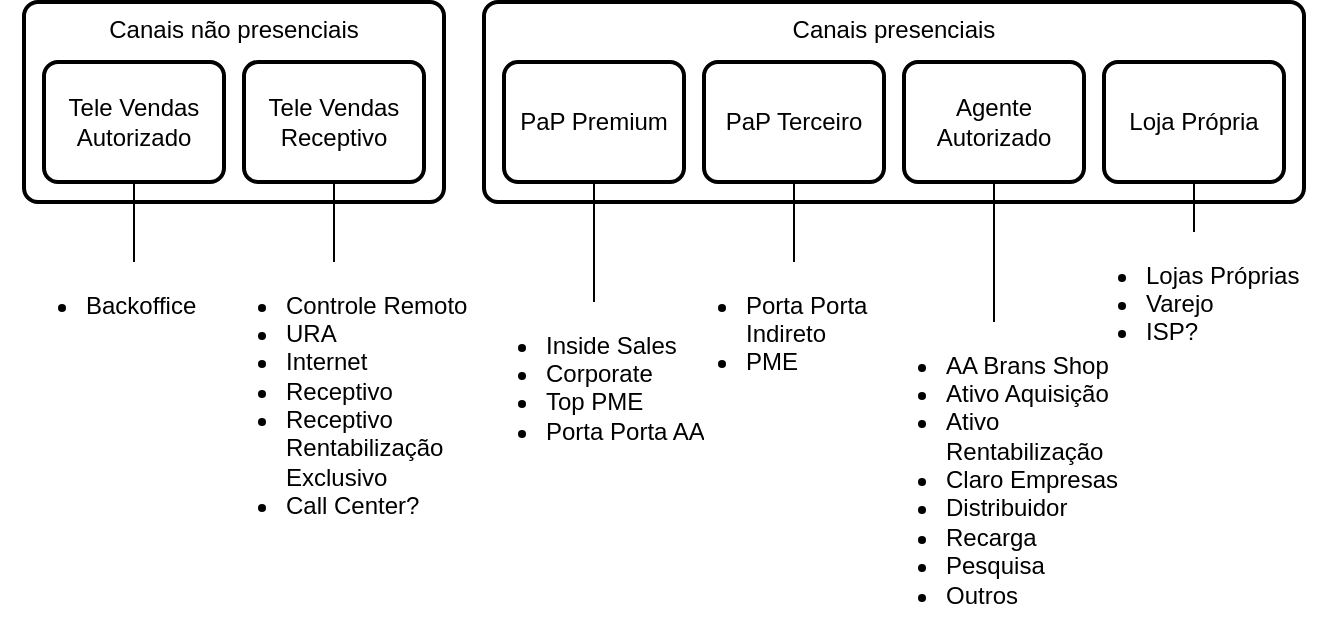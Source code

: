 <mxfile version="22.0.0" type="github" pages="2">
  <diagram name="Canais de venda" id="g_4XjmsVVV43hASZV-fC">
    <mxGraphModel dx="1050" dy="542" grid="1" gridSize="10" guides="1" tooltips="1" connect="1" arrows="1" fold="1" page="1" pageScale="1" pageWidth="827" pageHeight="1169" math="0" shadow="0">
      <root>
        <mxCell id="0" />
        <mxCell id="1" parent="0" />
        <mxCell id="BqCGBXQfrdc7MRANB-_5-2" value="Canais não presenciais" style="rounded=1;whiteSpace=wrap;html=1;absoluteArcSize=1;arcSize=14;strokeWidth=2;horizontal=1;verticalAlign=top;" parent="1" vertex="1">
          <mxGeometry x="30" y="30" width="210" height="100" as="geometry" />
        </mxCell>
        <mxCell id="BqCGBXQfrdc7MRANB-_5-3" value="Tele Vendas Autorizado" style="rounded=1;whiteSpace=wrap;html=1;absoluteArcSize=1;arcSize=14;strokeWidth=2;" parent="1" vertex="1">
          <mxGeometry x="40" y="60" width="90" height="60" as="geometry" />
        </mxCell>
        <mxCell id="BqCGBXQfrdc7MRANB-_5-4" value="Tele Vendas Receptivo" style="rounded=1;whiteSpace=wrap;html=1;absoluteArcSize=1;arcSize=14;strokeWidth=2;" parent="1" vertex="1">
          <mxGeometry x="140" y="60" width="90" height="60" as="geometry" />
        </mxCell>
        <mxCell id="BqCGBXQfrdc7MRANB-_5-5" value="Canais presenciais" style="rounded=1;whiteSpace=wrap;html=1;absoluteArcSize=1;arcSize=14;strokeWidth=2;horizontal=1;verticalAlign=top;" parent="1" vertex="1">
          <mxGeometry x="260" y="30" width="410" height="100" as="geometry" />
        </mxCell>
        <mxCell id="BqCGBXQfrdc7MRANB-_5-6" value="PaP Premium" style="rounded=1;whiteSpace=wrap;html=1;absoluteArcSize=1;arcSize=14;strokeWidth=2;" parent="1" vertex="1">
          <mxGeometry x="270" y="60" width="90" height="60" as="geometry" />
        </mxCell>
        <mxCell id="BqCGBXQfrdc7MRANB-_5-7" value="PaP Terceiro" style="rounded=1;whiteSpace=wrap;html=1;absoluteArcSize=1;arcSize=14;strokeWidth=2;" parent="1" vertex="1">
          <mxGeometry x="370" y="60" width="90" height="60" as="geometry" />
        </mxCell>
        <mxCell id="BqCGBXQfrdc7MRANB-_5-8" value="Agente Autorizado" style="rounded=1;whiteSpace=wrap;html=1;absoluteArcSize=1;arcSize=14;strokeWidth=2;" parent="1" vertex="1">
          <mxGeometry x="470" y="60" width="90" height="60" as="geometry" />
        </mxCell>
        <mxCell id="BqCGBXQfrdc7MRANB-_5-9" value="Loja Própria" style="rounded=1;whiteSpace=wrap;html=1;absoluteArcSize=1;arcSize=14;strokeWidth=2;" parent="1" vertex="1">
          <mxGeometry x="570" y="60" width="90" height="60" as="geometry" />
        </mxCell>
        <mxCell id="BqCGBXQfrdc7MRANB-_5-12" value="" style="endArrow=none;html=1;rounded=0;entryX=0.5;entryY=1;entryDx=0;entryDy=0;exitX=0.5;exitY=0;exitDx=0;exitDy=0;" parent="1" source="BqCGBXQfrdc7MRANB-_5-24" target="BqCGBXQfrdc7MRANB-_5-9" edge="1">
          <mxGeometry width="50" height="50" relative="1" as="geometry">
            <mxPoint x="615" y="150" as="sourcePoint" />
            <mxPoint x="320" y="160" as="targetPoint" />
          </mxGeometry>
        </mxCell>
        <mxCell id="BqCGBXQfrdc7MRANB-_5-15" value="" style="endArrow=none;html=1;rounded=0;entryX=0.5;entryY=1;entryDx=0;entryDy=0;" parent="1" source="BqCGBXQfrdc7MRANB-_5-20" target="BqCGBXQfrdc7MRANB-_5-8" edge="1">
          <mxGeometry width="50" height="50" relative="1" as="geometry">
            <mxPoint x="515" y="160" as="sourcePoint" />
            <mxPoint x="632" y="133" as="targetPoint" />
          </mxGeometry>
        </mxCell>
        <mxCell id="BqCGBXQfrdc7MRANB-_5-17" value="" style="endArrow=none;html=1;rounded=0;entryX=0.5;entryY=1;entryDx=0;entryDy=0;exitX=0.5;exitY=0;exitDx=0;exitDy=0;" parent="1" source="BqCGBXQfrdc7MRANB-_5-22" target="BqCGBXQfrdc7MRANB-_5-7" edge="1">
          <mxGeometry width="50" height="50" relative="1" as="geometry">
            <mxPoint x="415" y="160" as="sourcePoint" />
            <mxPoint x="525" y="130" as="targetPoint" />
          </mxGeometry>
        </mxCell>
        <mxCell id="BqCGBXQfrdc7MRANB-_5-19" value="" style="endArrow=none;html=1;rounded=0;entryX=0.5;entryY=1;entryDx=0;entryDy=0;exitX=0.5;exitY=0;exitDx=0;exitDy=0;" parent="1" source="BqCGBXQfrdc7MRANB-_5-21" target="BqCGBXQfrdc7MRANB-_5-4" edge="1">
          <mxGeometry width="50" height="50" relative="1" as="geometry">
            <mxPoint x="185" y="150" as="sourcePoint" />
            <mxPoint x="185" y="140" as="targetPoint" />
          </mxGeometry>
        </mxCell>
        <mxCell id="BqCGBXQfrdc7MRANB-_5-20" value="&lt;ul&gt;&lt;li&gt;AA Brans Shop&lt;/li&gt;&lt;li&gt;Ativo Aquisição&lt;/li&gt;&lt;li&gt;Ativo Rentabilização&lt;/li&gt;&lt;li&gt;Claro Empresas&lt;/li&gt;&lt;li&gt;Distribuidor&lt;/li&gt;&lt;li&gt;Recarga&lt;/li&gt;&lt;li&gt;Pesquisa&lt;/li&gt;&lt;li&gt;Outros&lt;/li&gt;&lt;/ul&gt;" style="text;strokeColor=none;fillColor=none;html=1;whiteSpace=wrap;verticalAlign=middle;overflow=hidden;" parent="1" vertex="1">
          <mxGeometry x="448.75" y="190" width="132.5" height="150" as="geometry" />
        </mxCell>
        <mxCell id="BqCGBXQfrdc7MRANB-_5-21" value="&lt;ul&gt;&lt;li&gt;Controle Remoto&lt;/li&gt;&lt;li&gt;URA&lt;/li&gt;&lt;li&gt;Internet&lt;/li&gt;&lt;li&gt;Receptivo&lt;/li&gt;&lt;li&gt;Receptivo Rentabilização Exclusivo&lt;/li&gt;&lt;li&gt;Call Center?&lt;br&gt;&lt;/li&gt;&lt;/ul&gt;" style="text;strokeColor=none;fillColor=none;html=1;whiteSpace=wrap;verticalAlign=middle;overflow=hidden;" parent="1" vertex="1">
          <mxGeometry x="118.75" y="160" width="132.5" height="140" as="geometry" />
        </mxCell>
        <mxCell id="BqCGBXQfrdc7MRANB-_5-22" value="&lt;ul&gt;&lt;li&gt;Porta Porta Indireto&lt;/li&gt;&lt;li&gt;PME&lt;/li&gt;&lt;/ul&gt;" style="text;strokeColor=none;fillColor=none;html=1;whiteSpace=wrap;verticalAlign=middle;overflow=hidden;" parent="1" vertex="1">
          <mxGeometry x="348.75" y="160" width="132.5" height="60" as="geometry" />
        </mxCell>
        <mxCell id="BqCGBXQfrdc7MRANB-_5-23" value="&lt;ul&gt;&lt;li&gt;Inside Sales&lt;/li&gt;&lt;li&gt;Corporate&lt;/li&gt;&lt;li&gt;Top PME&lt;/li&gt;&lt;li&gt;Porta Porta AA&lt;/li&gt;&lt;/ul&gt;" style="text;strokeColor=none;fillColor=none;html=1;whiteSpace=wrap;verticalAlign=middle;overflow=hidden;" parent="1" vertex="1">
          <mxGeometry x="248.75" y="180" width="132.5" height="80" as="geometry" />
        </mxCell>
        <mxCell id="BqCGBXQfrdc7MRANB-_5-24" value="&lt;ul&gt;&lt;li&gt;Lojas Próprias&lt;/li&gt;&lt;li&gt;Varejo&lt;/li&gt;&lt;li&gt;ISP?&lt;/li&gt;&lt;/ul&gt;" style="text;strokeColor=none;fillColor=none;html=1;whiteSpace=wrap;verticalAlign=middle;overflow=hidden;" parent="1" vertex="1">
          <mxGeometry x="548.75" y="145" width="132.5" height="60" as="geometry" />
        </mxCell>
        <mxCell id="BqCGBXQfrdc7MRANB-_5-26" value="" style="endArrow=none;html=1;rounded=0;entryX=0.5;entryY=1;entryDx=0;entryDy=0;exitX=0.5;exitY=0;exitDx=0;exitDy=0;" parent="1" source="BqCGBXQfrdc7MRANB-_5-23" target="BqCGBXQfrdc7MRANB-_5-6" edge="1">
          <mxGeometry width="50" height="50" relative="1" as="geometry">
            <mxPoint x="195" y="160" as="sourcePoint" />
            <mxPoint x="195" y="130" as="targetPoint" />
          </mxGeometry>
        </mxCell>
        <mxCell id="BqCGBXQfrdc7MRANB-_5-28" value="&lt;ul&gt;&lt;li&gt;Backoffice&lt;/li&gt;&lt;/ul&gt;" style="text;strokeColor=none;fillColor=none;html=1;whiteSpace=wrap;verticalAlign=middle;overflow=hidden;" parent="1" vertex="1">
          <mxGeometry x="18.75" y="160" width="132.5" height="30" as="geometry" />
        </mxCell>
        <mxCell id="BqCGBXQfrdc7MRANB-_5-29" value="" style="endArrow=none;html=1;rounded=0;entryX=0.5;entryY=1;entryDx=0;entryDy=0;exitX=0.5;exitY=0;exitDx=0;exitDy=0;" parent="1" source="BqCGBXQfrdc7MRANB-_5-28" target="BqCGBXQfrdc7MRANB-_5-3" edge="1">
          <mxGeometry width="50" height="50" relative="1" as="geometry">
            <mxPoint x="195" y="170" as="sourcePoint" />
            <mxPoint x="195" y="130" as="targetPoint" />
          </mxGeometry>
        </mxCell>
      </root>
    </mxGraphModel>
  </diagram>
  <diagram id="PyeklQ4XtshNFEQEnxLZ" name="Jornada NETSales">
    <mxGraphModel dx="1050" dy="542" grid="1" gridSize="10" guides="1" tooltips="1" connect="1" arrows="1" fold="1" page="1" pageScale="1" pageWidth="827" pageHeight="1169" math="0" shadow="0">
      <root>
        <mxCell id="0" />
        <mxCell id="1" parent="0" />
        <mxCell id="2dL-tV5il3Ey2WgfJL2A-8" value="" style="edgeStyle=orthogonalEdgeStyle;rounded=0;orthogonalLoop=1;jettySize=auto;html=1;" parent="1" source="2dL-tV5il3Ey2WgfJL2A-1" target="2dL-tV5il3Ey2WgfJL2A-7" edge="1">
          <mxGeometry relative="1" as="geometry" />
        </mxCell>
        <mxCell id="2dL-tV5il3Ey2WgfJL2A-1" value="Dados iniciais" style="rounded=1;whiteSpace=wrap;html=1;absoluteArcSize=1;arcSize=14;strokeWidth=2;fillColor=#dae8fc;strokeColor=#6c8ebf;" parent="1" vertex="1">
          <mxGeometry x="100" y="25" width="100" height="50" as="geometry" />
        </mxCell>
        <mxCell id="2dL-tV5il3Ey2WgfJL2A-5" value="" style="edgeStyle=orthogonalEdgeStyle;rounded=0;orthogonalLoop=1;jettySize=auto;html=1;" parent="1" source="2dL-tV5il3Ey2WgfJL2A-4" target="2dL-tV5il3Ey2WgfJL2A-1" edge="1">
          <mxGeometry relative="1" as="geometry" />
        </mxCell>
        <mxCell id="2dL-tV5il3Ey2WgfJL2A-4" value="Vendedor" style="shape=umlActor;verticalLabelPosition=bottom;verticalAlign=top;html=1;" parent="1" vertex="1">
          <mxGeometry x="30" y="20" width="30" height="60" as="geometry" />
        </mxCell>
        <mxCell id="2dL-tV5il3Ey2WgfJL2A-6" value="&lt;ol&gt;&lt;li&gt;Nome&lt;/li&gt;&lt;li&gt;Telefone&lt;/li&gt;&lt;li&gt;Estado&amp;nbsp;&lt;/li&gt;&lt;li&gt;Cidade&lt;/li&gt;&lt;/ol&gt;" style="text;strokeColor=none;fillColor=none;html=1;whiteSpace=wrap;verticalAlign=middle;overflow=hidden;" parent="1" vertex="1">
          <mxGeometry x="100" y="100" width="100" height="80" as="geometry" />
        </mxCell>
        <mxCell id="2dL-tV5il3Ey2WgfJL2A-14" value="" style="edgeStyle=orthogonalEdgeStyle;rounded=0;orthogonalLoop=1;jettySize=auto;html=1;" parent="1" source="2dL-tV5il3Ey2WgfJL2A-7" target="2dL-tV5il3Ey2WgfJL2A-13" edge="1">
          <mxGeometry relative="1" as="geometry" />
        </mxCell>
        <mxCell id="2dL-tV5il3Ey2WgfJL2A-7" value="Pesquisa Endereço" style="rounded=1;whiteSpace=wrap;html=1;absoluteArcSize=1;arcSize=14;strokeWidth=2;" parent="1" vertex="1">
          <mxGeometry x="250" y="25" width="100" height="50" as="geometry" />
        </mxCell>
        <mxCell id="2dL-tV5il3Ey2WgfJL2A-10" value="" style="endArrow=none;html=1;rounded=0;entryX=0.5;entryY=1;entryDx=0;entryDy=0;exitX=0.5;exitY=0;exitDx=0;exitDy=0;" parent="1" source="2dL-tV5il3Ey2WgfJL2A-6" target="2dL-tV5il3Ey2WgfJL2A-1" edge="1">
          <mxGeometry width="50" height="50" relative="1" as="geometry">
            <mxPoint x="390" y="160" as="sourcePoint" />
            <mxPoint x="440" y="110" as="targetPoint" />
          </mxGeometry>
        </mxCell>
        <mxCell id="2dL-tV5il3Ey2WgfJL2A-11" value="&lt;ol&gt;&lt;li&gt;Identifica HP&lt;/li&gt;&lt;/ol&gt;" style="text;strokeColor=none;fillColor=none;html=1;whiteSpace=wrap;verticalAlign=middle;overflow=hidden;" parent="1" vertex="1">
          <mxGeometry x="250" y="100" width="100" height="50" as="geometry" />
        </mxCell>
        <mxCell id="2dL-tV5il3Ey2WgfJL2A-12" value="" style="endArrow=none;html=1;rounded=0;entryX=0.5;entryY=1;entryDx=0;entryDy=0;exitX=0.5;exitY=0;exitDx=0;exitDy=0;" parent="1" source="2dL-tV5il3Ey2WgfJL2A-11" target="2dL-tV5il3Ey2WgfJL2A-7" edge="1">
          <mxGeometry width="50" height="50" relative="1" as="geometry">
            <mxPoint x="160" y="110" as="sourcePoint" />
            <mxPoint x="160" y="85" as="targetPoint" />
          </mxGeometry>
        </mxCell>
        <mxCell id="2dL-tV5il3Ey2WgfJL2A-16" value="" style="edgeStyle=orthogonalEdgeStyle;rounded=0;orthogonalLoop=1;jettySize=auto;html=1;" parent="1" source="2dL-tV5il3Ey2WgfJL2A-13" target="2dL-tV5il3Ey2WgfJL2A-15" edge="1">
          <mxGeometry relative="1" as="geometry" />
        </mxCell>
        <mxCell id="2dL-tV5il3Ey2WgfJL2A-13" value="Viabilidade Técnica" style="rounded=1;whiteSpace=wrap;html=1;absoluteArcSize=1;arcSize=14;strokeWidth=2;" parent="1" vertex="1">
          <mxGeometry x="390" y="25" width="100" height="50" as="geometry" />
        </mxCell>
        <mxCell id="2dL-tV5il3Ey2WgfJL2A-18" value="" style="edgeStyle=orthogonalEdgeStyle;rounded=0;orthogonalLoop=1;jettySize=auto;html=1;" parent="1" source="2dL-tV5il3Ey2WgfJL2A-15" target="2dL-tV5il3Ey2WgfJL2A-17" edge="1">
          <mxGeometry relative="1" as="geometry" />
        </mxCell>
        <mxCell id="2dL-tV5il3Ey2WgfJL2A-15" value="Gera Protocolo" style="rounded=1;whiteSpace=wrap;html=1;absoluteArcSize=1;arcSize=14;strokeWidth=2;" parent="1" vertex="1">
          <mxGeometry x="530" y="25" width="100" height="50" as="geometry" />
        </mxCell>
        <mxCell id="2dL-tV5il3Ey2WgfJL2A-17" value="Dados da Venda" style="rounded=1;whiteSpace=wrap;html=1;absoluteArcSize=1;arcSize=14;strokeWidth=2;fillColor=#dae8fc;strokeColor=#6c8ebf;" parent="1" vertex="1">
          <mxGeometry x="660" y="25" width="100" height="50" as="geometry" />
        </mxCell>
        <mxCell id="2dL-tV5il3Ey2WgfJL2A-19" value="&lt;ol&gt;&lt;li&gt;CPF&lt;/li&gt;&lt;li&gt;Empresa Venda&lt;/li&gt;&lt;li&gt;Tipo venda&lt;/li&gt;&lt;li&gt;Vendedor&lt;/li&gt;&lt;/ol&gt;" style="text;strokeColor=none;fillColor=none;html=1;whiteSpace=wrap;verticalAlign=middle;overflow=hidden;" parent="1" vertex="1">
          <mxGeometry x="640" y="94" width="140" height="79" as="geometry" />
        </mxCell>
        <mxCell id="2dL-tV5il3Ey2WgfJL2A-20" value="" style="endArrow=none;html=1;rounded=0;entryX=0.5;entryY=1;entryDx=0;entryDy=0;exitX=0.5;exitY=0;exitDx=0;exitDy=0;" parent="1" source="2dL-tV5il3Ey2WgfJL2A-19" target="2dL-tV5il3Ey2WgfJL2A-17" edge="1">
          <mxGeometry width="50" height="50" relative="1" as="geometry">
            <mxPoint x="310" y="110" as="sourcePoint" />
            <mxPoint x="310" y="85" as="targetPoint" />
          </mxGeometry>
        </mxCell>
        <mxCell id="2dL-tV5il3Ey2WgfJL2A-24" value="" style="edgeStyle=orthogonalEdgeStyle;rounded=0;orthogonalLoop=1;jettySize=auto;html=1;" parent="1" source="2dL-tV5il3Ey2WgfJL2A-21" target="2dL-tV5il3Ey2WgfJL2A-23" edge="1">
          <mxGeometry relative="1" as="geometry" />
        </mxCell>
        <mxCell id="2dL-tV5il3Ey2WgfJL2A-21" value="Dados Cobrança" style="rounded=1;whiteSpace=wrap;html=1;absoluteArcSize=1;arcSize=14;strokeWidth=2;fillColor=#dae8fc;strokeColor=#6c8ebf;" parent="1" vertex="1">
          <mxGeometry x="660" y="180" width="100" height="50" as="geometry" />
        </mxCell>
        <mxCell id="2dL-tV5il3Ey2WgfJL2A-22" value="" style="edgeStyle=elbowEdgeStyle;elbow=horizontal;endArrow=classic;html=1;curved=0;rounded=0;endSize=8;startSize=8;exitX=1;exitY=0.5;exitDx=0;exitDy=0;entryX=1;entryY=0.5;entryDx=0;entryDy=0;" parent="1" source="2dL-tV5il3Ey2WgfJL2A-17" target="2dL-tV5il3Ey2WgfJL2A-21" edge="1">
          <mxGeometry width="50" height="50" relative="1" as="geometry">
            <mxPoint x="390" y="90" as="sourcePoint" />
            <mxPoint x="440" y="40" as="targetPoint" />
            <Array as="points">
              <mxPoint x="810" y="130" />
            </Array>
          </mxGeometry>
        </mxCell>
        <mxCell id="2dL-tV5il3Ey2WgfJL2A-26" value="" style="edgeStyle=orthogonalEdgeStyle;rounded=0;orthogonalLoop=1;jettySize=auto;html=1;" parent="1" source="2dL-tV5il3Ey2WgfJL2A-23" target="2dL-tV5il3Ey2WgfJL2A-25" edge="1">
          <mxGeometry relative="1" as="geometry" />
        </mxCell>
        <mxCell id="2dL-tV5il3Ey2WgfJL2A-23" value="Dados Pessoais" style="rounded=1;whiteSpace=wrap;html=1;absoluteArcSize=1;arcSize=14;strokeWidth=2;fillColor=#dae8fc;strokeColor=#6c8ebf;" parent="1" vertex="1">
          <mxGeometry x="530" y="180" width="100" height="50" as="geometry" />
        </mxCell>
        <mxCell id="2dL-tV5il3Ey2WgfJL2A-29" value="" style="edgeStyle=orthogonalEdgeStyle;rounded=0;orthogonalLoop=1;jettySize=auto;html=1;" parent="1" source="2dL-tV5il3Ey2WgfJL2A-25" target="2dL-tV5il3Ey2WgfJL2A-27" edge="1">
          <mxGeometry relative="1" as="geometry" />
        </mxCell>
        <mxCell id="2dL-tV5il3Ey2WgfJL2A-25" value="Produtos" style="rounded=1;whiteSpace=wrap;html=1;absoluteArcSize=1;arcSize=14;strokeWidth=2;fillColor=#dae8fc;strokeColor=#6c8ebf;" parent="1" vertex="1">
          <mxGeometry x="390" y="180" width="100" height="50" as="geometry" />
        </mxCell>
        <mxCell id="2dL-tV5il3Ey2WgfJL2A-27" value="Resumo" style="rounded=1;whiteSpace=wrap;html=1;absoluteArcSize=1;arcSize=14;strokeWidth=2;fillColor=#dae8fc;strokeColor=#6c8ebf;" parent="1" vertex="1">
          <mxGeometry x="250" y="180" width="100" height="50" as="geometry" />
        </mxCell>
        <mxCell id="2dL-tV5il3Ey2WgfJL2A-30" value="&lt;ol&gt;&lt;li&gt;Pendências&lt;/li&gt;&lt;li&gt;Checagem de crédito&lt;/li&gt;&lt;li&gt;Reserva de telefone&lt;/li&gt;&lt;li&gt;Nome na lista&lt;/li&gt;&lt;li&gt;Agendamento Instalação&lt;/li&gt;&lt;/ol&gt;" style="text;strokeColor=none;fillColor=none;html=1;whiteSpace=wrap;verticalAlign=middle;overflow=hidden;" parent="1" vertex="1">
          <mxGeometry x="150" y="250" width="180" height="90" as="geometry" />
        </mxCell>
        <mxCell id="2dL-tV5il3Ey2WgfJL2A-31" value="" style="endArrow=none;html=1;rounded=0;entryX=0.5;entryY=1;entryDx=0;entryDy=0;exitX=0.5;exitY=0;exitDx=0;exitDy=0;" parent="1" source="2dL-tV5il3Ey2WgfJL2A-30" target="2dL-tV5il3Ey2WgfJL2A-27" edge="1">
          <mxGeometry width="50" height="50" relative="1" as="geometry">
            <mxPoint x="310" y="110" as="sourcePoint" />
            <mxPoint x="310" y="85" as="targetPoint" />
          </mxGeometry>
        </mxCell>
        <mxCell id="Yw-iOG6UZsXUkzYkWoXI-1" value="&lt;ol&gt;&lt;li&gt;Ponto Principal&lt;/li&gt;&lt;ol&gt;&lt;li&gt;Fone&lt;/li&gt;&lt;li&gt;PTV&lt;/li&gt;&lt;li&gt;Virtua&lt;/li&gt;&lt;li&gt;Celuçar&lt;/li&gt;&lt;li&gt;Combos acima&lt;/li&gt;&lt;li&gt;Agregados Pto Princial&lt;/li&gt;&lt;ol&gt;&lt;li&gt;Canais&lt;/li&gt;&lt;li&gt;VAS&lt;/li&gt;&lt;li&gt;Serviços&lt;/li&gt;&lt;/ol&gt;&lt;/ol&gt;&lt;li&gt;Ponto Adicional&lt;/li&gt;&lt;ol&gt;&lt;li&gt;Analógico&lt;/li&gt;&lt;li&gt;Digital&lt;/li&gt;&lt;li&gt;Internet&lt;/li&gt;&lt;li&gt;Netfone&lt;/li&gt;&lt;li&gt;&lt;br&gt;&lt;/li&gt;&lt;/ol&gt;&lt;/ol&gt;" style="text;strokeColor=none;fillColor=none;html=1;whiteSpace=wrap;verticalAlign=middle;overflow=hidden;" vertex="1" parent="1">
          <mxGeometry x="350" y="250" width="240" height="190" as="geometry" />
        </mxCell>
      </root>
    </mxGraphModel>
  </diagram>
</mxfile>
